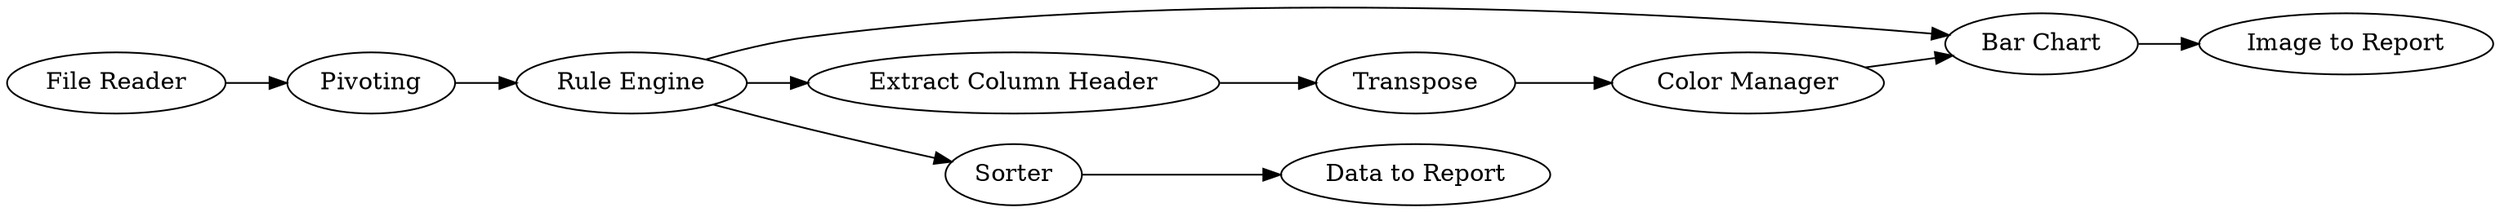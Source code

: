 digraph {
	2 -> 12
	12 -> 7
	8 -> 9
	12 -> 8
	4 -> 11
	12 -> 4
	1 -> 2
	7 -> 10
	6 -> 7
	9 -> 6
	1 [label="File Reader"]
	7 [label="Bar Chart"]
	9 [label=Transpose]
	11 [label="Data to Report"]
	4 [label=Sorter]
	10 [label="Image to Report"]
	6 [label="Color Manager"]
	8 [label="Extract Column Header"]
	2 [label=Pivoting]
	12 [label="Rule Engine"]
	rankdir=LR
}
